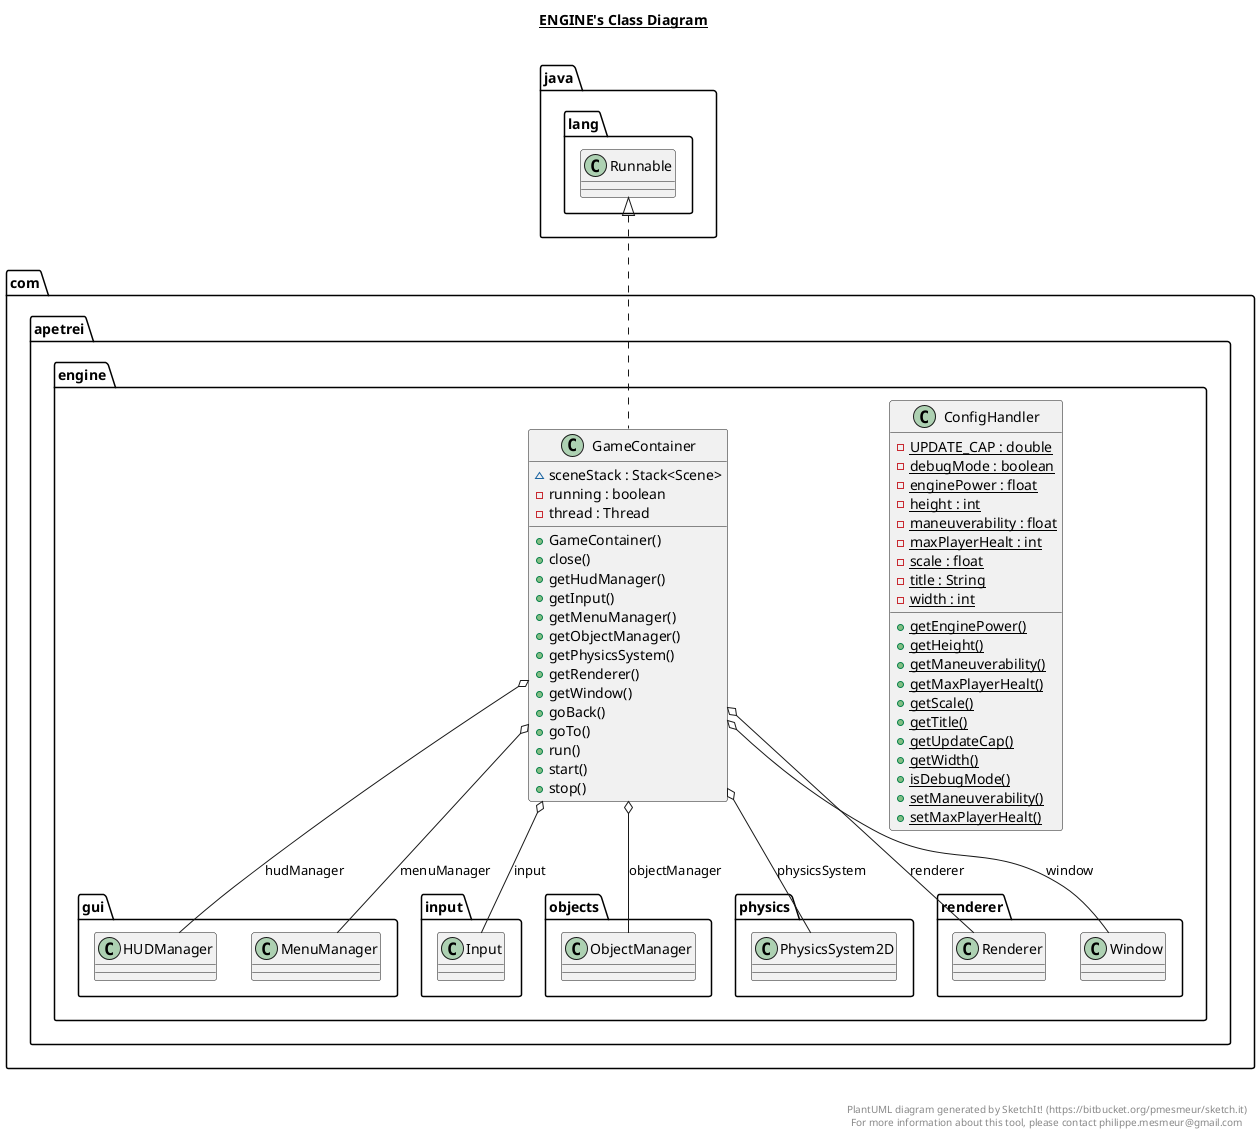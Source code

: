@startuml

title __ENGINE's Class Diagram__\n

  namespace com.apetrei.engine {
    class com.apetrei.engine.ConfigHandler {
        {static} - UPDATE_CAP : double
        {static} - debugMode : boolean
        {static} - enginePower : float
        {static} - height : int
        {static} - maneuverability : float
        {static} - maxPlayerHealt : int
        {static} - scale : float
        {static} - title : String
        {static} - width : int
        {static} + getEnginePower()
        {static} + getHeight()
        {static} + getManeuverability()
        {static} + getMaxPlayerHealt()
        {static} + getScale()
        {static} + getTitle()
        {static} + getUpdateCap()
        {static} + getWidth()
        {static} + isDebugMode()
        {static} + setManeuverability()
        {static} + setMaxPlayerHealt()
    }
  }
  

  namespace com.apetrei.engine {
    class com.apetrei.engine.GameContainer {
        ~ sceneStack : Stack<Scene>
        - running : boolean
        - thread : Thread
        + GameContainer()
        + close()
        + getHudManager()
        + getInput()
        + getMenuManager()
        + getObjectManager()
        + getPhysicsSystem()
        + getRenderer()
        + getWindow()
        + goBack()
        + goTo()
        + run()
        + start()
        + stop()
    }
  }
  

  com.apetrei.engine.GameContainer .up.|> java.lang.Runnable
  com.apetrei.engine.GameContainer o-- com.apetrei.engine.gui.HUDManager : hudManager
  com.apetrei.engine.GameContainer o-- com.apetrei.engine.input.Input : input
  com.apetrei.engine.GameContainer o-- com.apetrei.engine.gui.MenuManager : menuManager
  com.apetrei.engine.GameContainer o-- com.apetrei.engine.objects.ObjectManager : objectManager
  com.apetrei.engine.GameContainer o-- com.apetrei.engine.physics.PhysicsSystem2D : physicsSystem
  com.apetrei.engine.GameContainer o-- com.apetrei.engine.renderer.Renderer : renderer
  com.apetrei.engine.GameContainer o-- com.apetrei.engine.renderer.Window : window


right footer


PlantUML diagram generated by SketchIt! (https://bitbucket.org/pmesmeur/sketch.it)
For more information about this tool, please contact philippe.mesmeur@gmail.com
endfooter

@enduml
